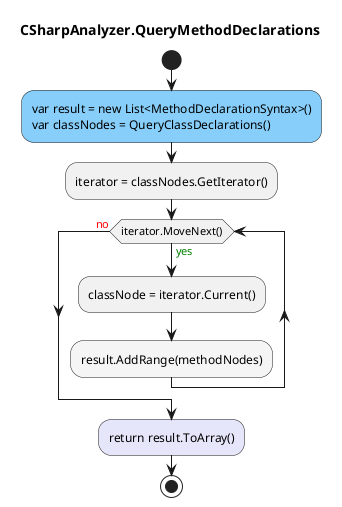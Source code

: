 @startuml CSharpAnalyzer.QueryMethodDeclarations
title CSharpAnalyzer.QueryMethodDeclarations
start
#LightSkyBlue:var result = new List<MethodDeclarationSyntax>()\nvar classNodes = QueryClassDeclarations();
:iterator = classNodes.GetIterator();
while (iterator.MoveNext()) is (<color:green>yes)
  :classNode = iterator.Current();
    #WhiteSmoke:result.AddRange(methodNodes);
endwhile (<color:red>no)
#Lavender:return result.ToArray();
stop
@enduml
